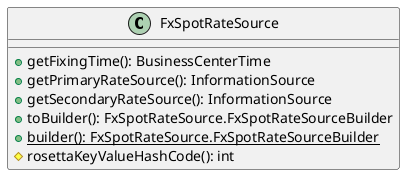 @startuml

    class FxSpotRateSource [[FxSpotRateSource.html]] {
        +getFixingTime(): BusinessCenterTime
        +getPrimaryRateSource(): InformationSource
        +getSecondaryRateSource(): InformationSource
        +toBuilder(): FxSpotRateSource.FxSpotRateSourceBuilder
        {static} +builder(): FxSpotRateSource.FxSpotRateSourceBuilder
        #rosettaKeyValueHashCode(): int
    }

@enduml
